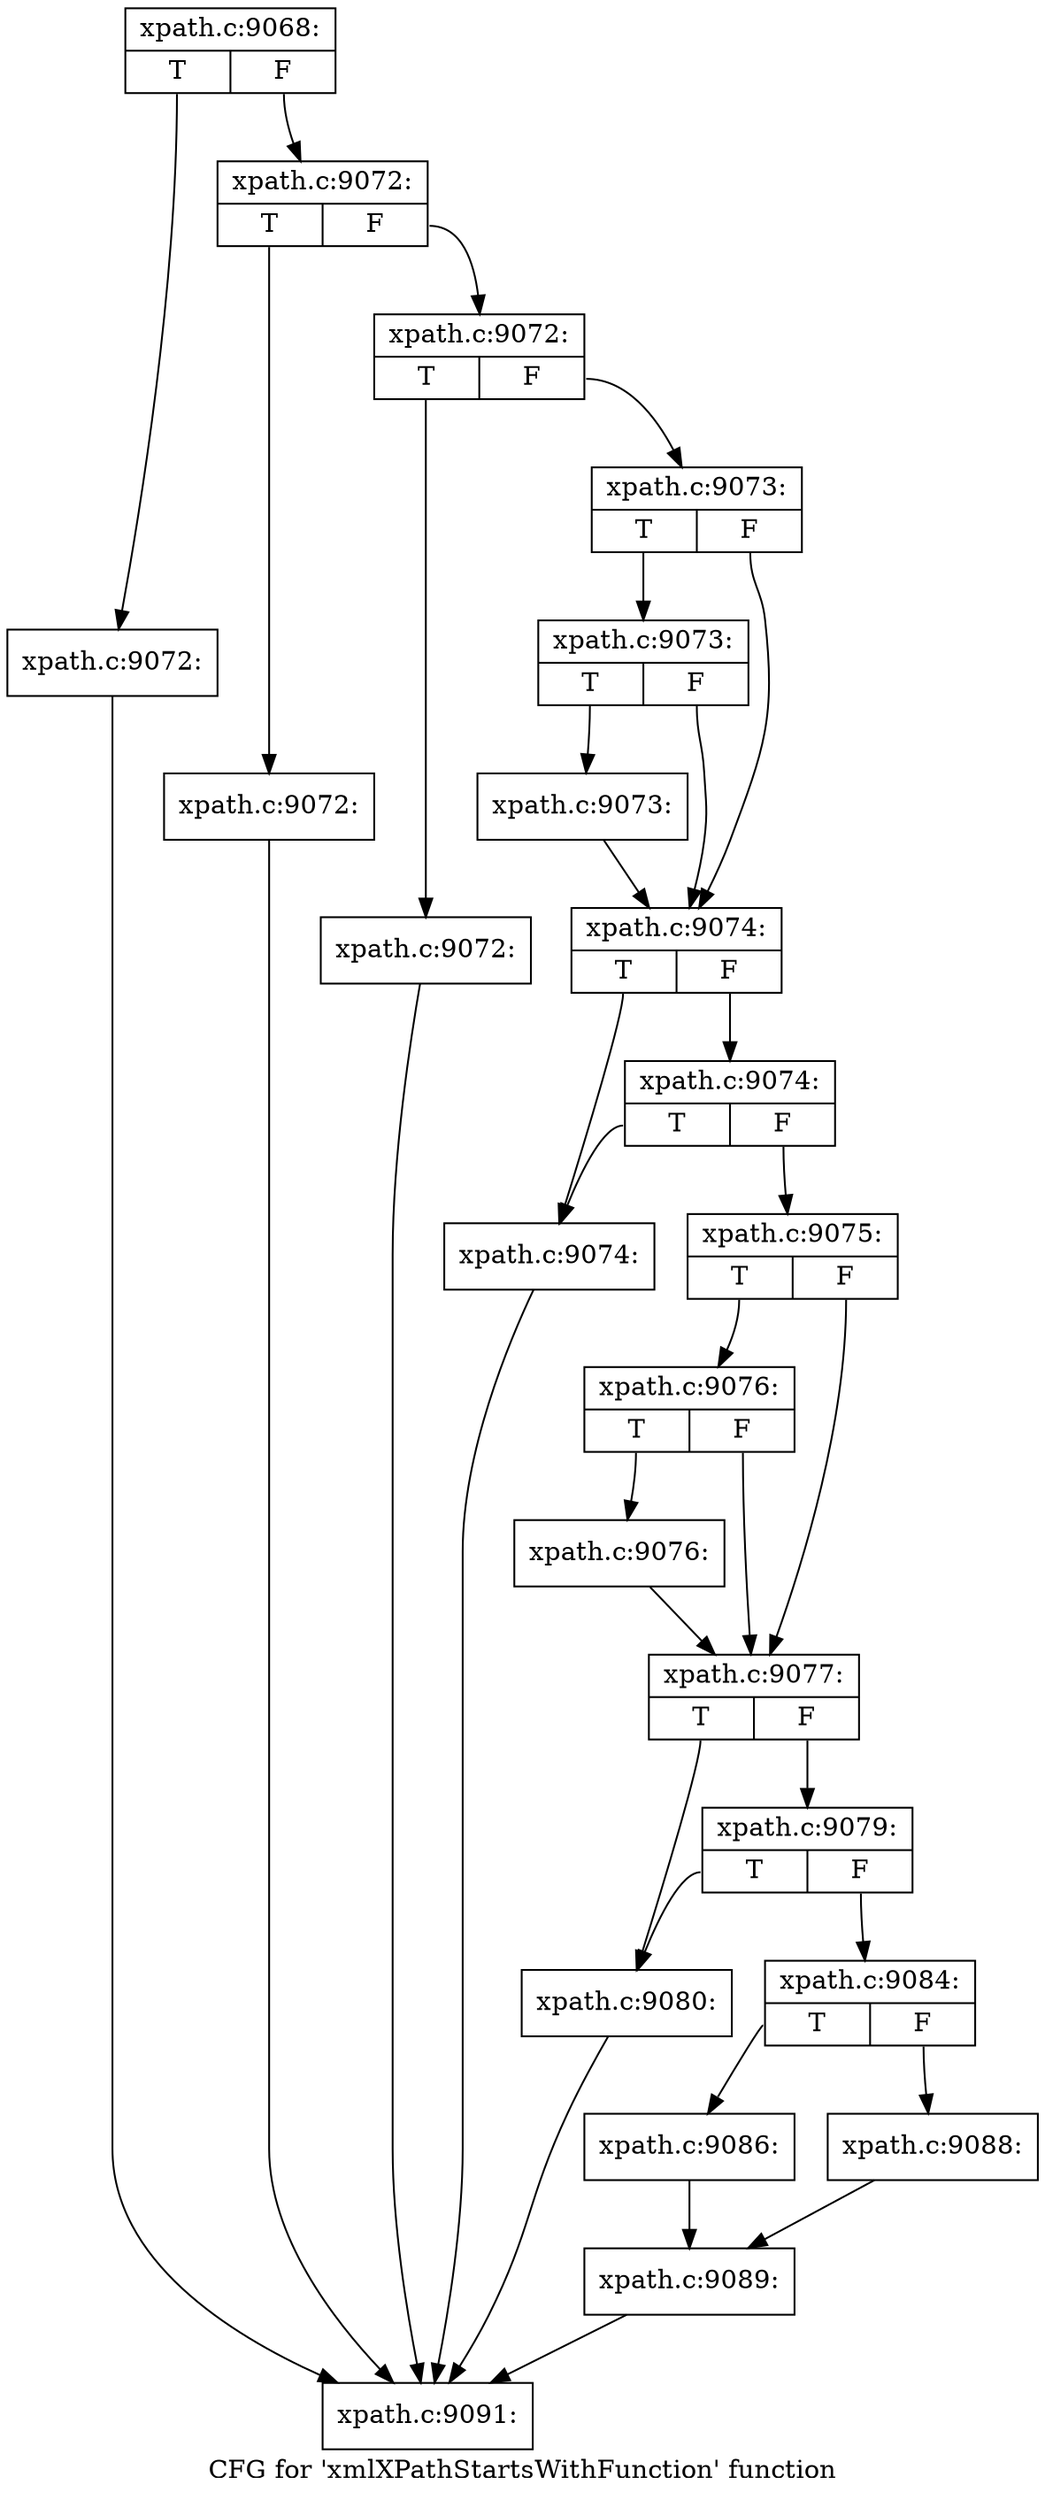 digraph "CFG for 'xmlXPathStartsWithFunction' function" {
	label="CFG for 'xmlXPathStartsWithFunction' function";

	Node0x4821b10 [shape=record,label="{xpath.c:9068:|{<s0>T|<s1>F}}"];
	Node0x4821b10:s0 -> Node0x4a7a5d0;
	Node0x4821b10:s1 -> Node0x4a7a620;
	Node0x4a7a5d0 [shape=record,label="{xpath.c:9072:}"];
	Node0x4a7a5d0 -> Node0x4a77e50;
	Node0x4a7a620 [shape=record,label="{xpath.c:9072:|{<s0>T|<s1>F}}"];
	Node0x4a7a620:s0 -> Node0x4a7a8e0;
	Node0x4a7a620:s1 -> Node0x4a7a930;
	Node0x4a7a8e0 [shape=record,label="{xpath.c:9072:}"];
	Node0x4a7a8e0 -> Node0x4a77e50;
	Node0x4a7a930 [shape=record,label="{xpath.c:9072:|{<s0>T|<s1>F}}"];
	Node0x4a7a930:s0 -> Node0x4a7ad00;
	Node0x4a7a930:s1 -> Node0x4a7ad50;
	Node0x4a7ad00 [shape=record,label="{xpath.c:9072:}"];
	Node0x4a7ad00 -> Node0x4a77e50;
	Node0x4a7ad50 [shape=record,label="{xpath.c:9073:|{<s0>T|<s1>F}}"];
	Node0x4a7ad50:s0 -> Node0x4a7b500;
	Node0x4a7ad50:s1 -> Node0x4a7b4b0;
	Node0x4a7b500 [shape=record,label="{xpath.c:9073:|{<s0>T|<s1>F}}"];
	Node0x4a7b500:s0 -> Node0x4a7b460;
	Node0x4a7b500:s1 -> Node0x4a7b4b0;
	Node0x4a7b460 [shape=record,label="{xpath.c:9073:}"];
	Node0x4a7b460 -> Node0x4a7b4b0;
	Node0x4a7b4b0 [shape=record,label="{xpath.c:9074:|{<s0>T|<s1>F}}"];
	Node0x4a7b4b0:s0 -> Node0x4a7bd30;
	Node0x4a7b4b0:s1 -> Node0x4a7bdd0;
	Node0x4a7bdd0 [shape=record,label="{xpath.c:9074:|{<s0>T|<s1>F}}"];
	Node0x4a7bdd0:s0 -> Node0x4a7bd30;
	Node0x4a7bdd0:s1 -> Node0x4a7bd80;
	Node0x4a7bd30 [shape=record,label="{xpath.c:9074:}"];
	Node0x4a7bd30 -> Node0x4a77e50;
	Node0x4a7bd80 [shape=record,label="{xpath.c:9075:|{<s0>T|<s1>F}}"];
	Node0x4a7bd80:s0 -> Node0x4a7c940;
	Node0x4a7bd80:s1 -> Node0x4a7c8f0;
	Node0x4a7c940 [shape=record,label="{xpath.c:9076:|{<s0>T|<s1>F}}"];
	Node0x4a7c940:s0 -> Node0x4a7c8a0;
	Node0x4a7c940:s1 -> Node0x4a7c8f0;
	Node0x4a7c8a0 [shape=record,label="{xpath.c:9076:}"];
	Node0x4a7c8a0 -> Node0x4a7c8f0;
	Node0x4a7c8f0 [shape=record,label="{xpath.c:9077:|{<s0>T|<s1>F}}"];
	Node0x4a7c8f0:s0 -> Node0x4a7d3d0;
	Node0x4a7c8f0:s1 -> Node0x4a7d470;
	Node0x4a7d470 [shape=record,label="{xpath.c:9079:|{<s0>T|<s1>F}}"];
	Node0x4a7d470:s0 -> Node0x4a7d3d0;
	Node0x4a7d470:s1 -> Node0x4a7d420;
	Node0x4a7d3d0 [shape=record,label="{xpath.c:9080:}"];
	Node0x4a7d3d0 -> Node0x4a77e50;
	Node0x4a7d420 [shape=record,label="{xpath.c:9084:|{<s0>T|<s1>F}}"];
	Node0x4a7d420:s0 -> Node0x4a7e790;
	Node0x4a7d420:s1 -> Node0x4a7e830;
	Node0x4a7e790 [shape=record,label="{xpath.c:9086:}"];
	Node0x4a7e790 -> Node0x4a7e7e0;
	Node0x4a7e830 [shape=record,label="{xpath.c:9088:}"];
	Node0x4a7e830 -> Node0x4a7e7e0;
	Node0x4a7e7e0 [shape=record,label="{xpath.c:9089:}"];
	Node0x4a7e7e0 -> Node0x4a77e50;
	Node0x4a77e50 [shape=record,label="{xpath.c:9091:}"];
}
